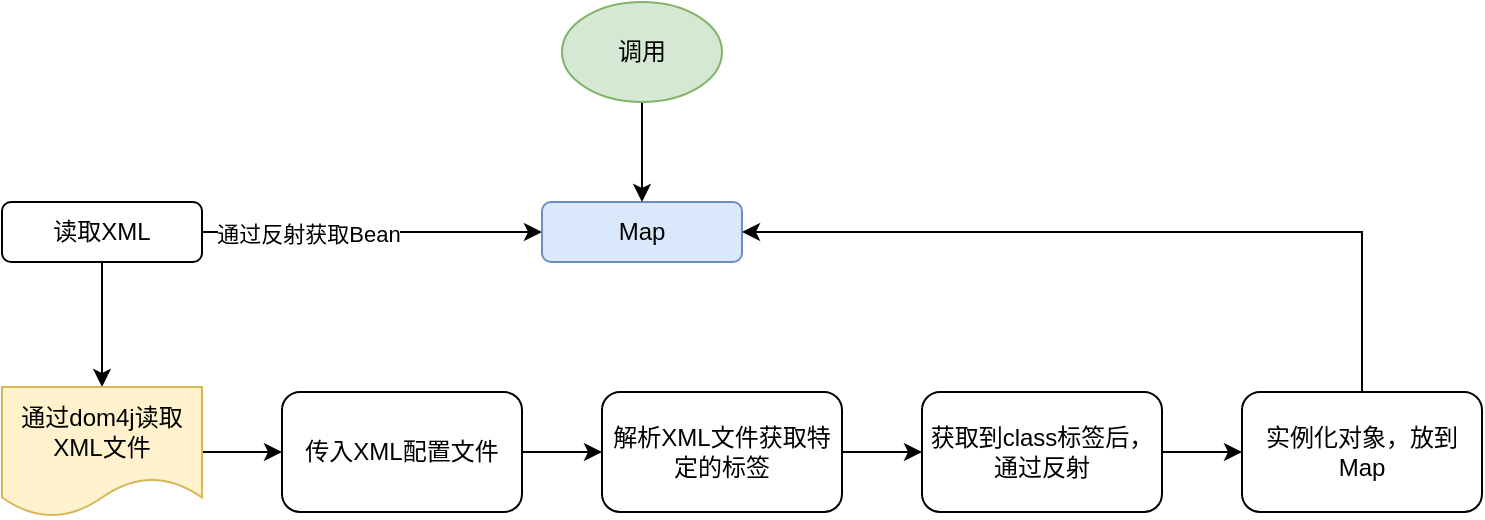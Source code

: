 <mxfile version="16.6.2" type="github">
  <diagram id="T7d45cLhsy7gTXaBxhxJ" name="Page-1">
    <mxGraphModel dx="946" dy="621" grid="1" gridSize="10" guides="1" tooltips="1" connect="1" arrows="1" fold="1" page="1" pageScale="1" pageWidth="827" pageHeight="1169" math="0" shadow="0">
      <root>
        <mxCell id="0" />
        <mxCell id="1" parent="0" />
        <mxCell id="JbUCphLJjqm0brtxgs2n-3" value="" style="edgeStyle=orthogonalEdgeStyle;rounded=0;orthogonalLoop=1;jettySize=auto;html=1;" edge="1" parent="1" source="JbUCphLJjqm0brtxgs2n-1" target="JbUCphLJjqm0brtxgs2n-2">
          <mxGeometry relative="1" as="geometry" />
        </mxCell>
        <mxCell id="JbUCphLJjqm0brtxgs2n-4" value="通过反射获取Bean" style="edgeLabel;html=1;align=center;verticalAlign=middle;resizable=0;points=[];" vertex="1" connectable="0" parent="JbUCphLJjqm0brtxgs2n-3">
          <mxGeometry x="-0.375" y="-1" relative="1" as="geometry">
            <mxPoint as="offset" />
          </mxGeometry>
        </mxCell>
        <mxCell id="JbUCphLJjqm0brtxgs2n-6" value="" style="edgeStyle=orthogonalEdgeStyle;rounded=0;orthogonalLoop=1;jettySize=auto;html=1;" edge="1" parent="1" source="JbUCphLJjqm0brtxgs2n-1" target="JbUCphLJjqm0brtxgs2n-5">
          <mxGeometry relative="1" as="geometry" />
        </mxCell>
        <mxCell id="JbUCphLJjqm0brtxgs2n-1" value="读取XML" style="rounded=1;whiteSpace=wrap;html=1;" vertex="1" parent="1">
          <mxGeometry x="60" y="120" width="100" height="30" as="geometry" />
        </mxCell>
        <mxCell id="JbUCphLJjqm0brtxgs2n-2" value="Map" style="whiteSpace=wrap;html=1;rounded=1;fillColor=#dae8fc;strokeColor=#6c8ebf;" vertex="1" parent="1">
          <mxGeometry x="330" y="120" width="100" height="30" as="geometry" />
        </mxCell>
        <mxCell id="JbUCphLJjqm0brtxgs2n-8" value="" style="edgeStyle=orthogonalEdgeStyle;rounded=0;orthogonalLoop=1;jettySize=auto;html=1;" edge="1" parent="1" source="JbUCphLJjqm0brtxgs2n-5" target="JbUCphLJjqm0brtxgs2n-7">
          <mxGeometry relative="1" as="geometry" />
        </mxCell>
        <mxCell id="JbUCphLJjqm0brtxgs2n-5" value="通过dom4j读取XML文件" style="shape=document;whiteSpace=wrap;html=1;boundedLbl=1;rounded=1;fillColor=#fff2cc;strokeColor=#d6b656;" vertex="1" parent="1">
          <mxGeometry x="60" y="212.5" width="100" height="65" as="geometry" />
        </mxCell>
        <mxCell id="JbUCphLJjqm0brtxgs2n-10" value="" style="edgeStyle=orthogonalEdgeStyle;rounded=0;orthogonalLoop=1;jettySize=auto;html=1;" edge="1" parent="1" source="JbUCphLJjqm0brtxgs2n-7" target="JbUCphLJjqm0brtxgs2n-9">
          <mxGeometry relative="1" as="geometry" />
        </mxCell>
        <mxCell id="JbUCphLJjqm0brtxgs2n-7" value="传入XML配置文件" style="whiteSpace=wrap;html=1;rounded=1;" vertex="1" parent="1">
          <mxGeometry x="200" y="215" width="120" height="60" as="geometry" />
        </mxCell>
        <mxCell id="JbUCphLJjqm0brtxgs2n-12" value="" style="edgeStyle=orthogonalEdgeStyle;rounded=0;orthogonalLoop=1;jettySize=auto;html=1;" edge="1" parent="1" source="JbUCphLJjqm0brtxgs2n-9" target="JbUCphLJjqm0brtxgs2n-11">
          <mxGeometry relative="1" as="geometry" />
        </mxCell>
        <mxCell id="JbUCphLJjqm0brtxgs2n-9" value="解析XML文件获取特定的标签" style="whiteSpace=wrap;html=1;rounded=1;" vertex="1" parent="1">
          <mxGeometry x="360" y="215" width="120" height="60" as="geometry" />
        </mxCell>
        <mxCell id="JbUCphLJjqm0brtxgs2n-14" value="" style="edgeStyle=orthogonalEdgeStyle;rounded=0;orthogonalLoop=1;jettySize=auto;html=1;" edge="1" parent="1" source="JbUCphLJjqm0brtxgs2n-11" target="JbUCphLJjqm0brtxgs2n-13">
          <mxGeometry relative="1" as="geometry" />
        </mxCell>
        <mxCell id="JbUCphLJjqm0brtxgs2n-11" value="获取到class标签后，通过反射" style="whiteSpace=wrap;html=1;rounded=1;" vertex="1" parent="1">
          <mxGeometry x="520" y="215" width="120" height="60" as="geometry" />
        </mxCell>
        <mxCell id="JbUCphLJjqm0brtxgs2n-17" style="edgeStyle=orthogonalEdgeStyle;rounded=0;orthogonalLoop=1;jettySize=auto;html=1;exitX=0.5;exitY=0;exitDx=0;exitDy=0;entryX=1;entryY=0.5;entryDx=0;entryDy=0;" edge="1" parent="1" source="JbUCphLJjqm0brtxgs2n-13" target="JbUCphLJjqm0brtxgs2n-2">
          <mxGeometry relative="1" as="geometry" />
        </mxCell>
        <mxCell id="JbUCphLJjqm0brtxgs2n-13" value="实例化对象，放到Map" style="whiteSpace=wrap;html=1;rounded=1;" vertex="1" parent="1">
          <mxGeometry x="680" y="215" width="120" height="60" as="geometry" />
        </mxCell>
        <mxCell id="JbUCphLJjqm0brtxgs2n-16" style="edgeStyle=orthogonalEdgeStyle;rounded=0;orthogonalLoop=1;jettySize=auto;html=1;exitX=0.5;exitY=1;exitDx=0;exitDy=0;entryX=0.5;entryY=0;entryDx=0;entryDy=0;" edge="1" parent="1" source="JbUCphLJjqm0brtxgs2n-15" target="JbUCphLJjqm0brtxgs2n-2">
          <mxGeometry relative="1" as="geometry" />
        </mxCell>
        <mxCell id="JbUCphLJjqm0brtxgs2n-15" value="调用" style="ellipse;whiteSpace=wrap;html=1;fillColor=#d5e8d4;strokeColor=#82b366;" vertex="1" parent="1">
          <mxGeometry x="340" y="20" width="80" height="50" as="geometry" />
        </mxCell>
      </root>
    </mxGraphModel>
  </diagram>
</mxfile>
